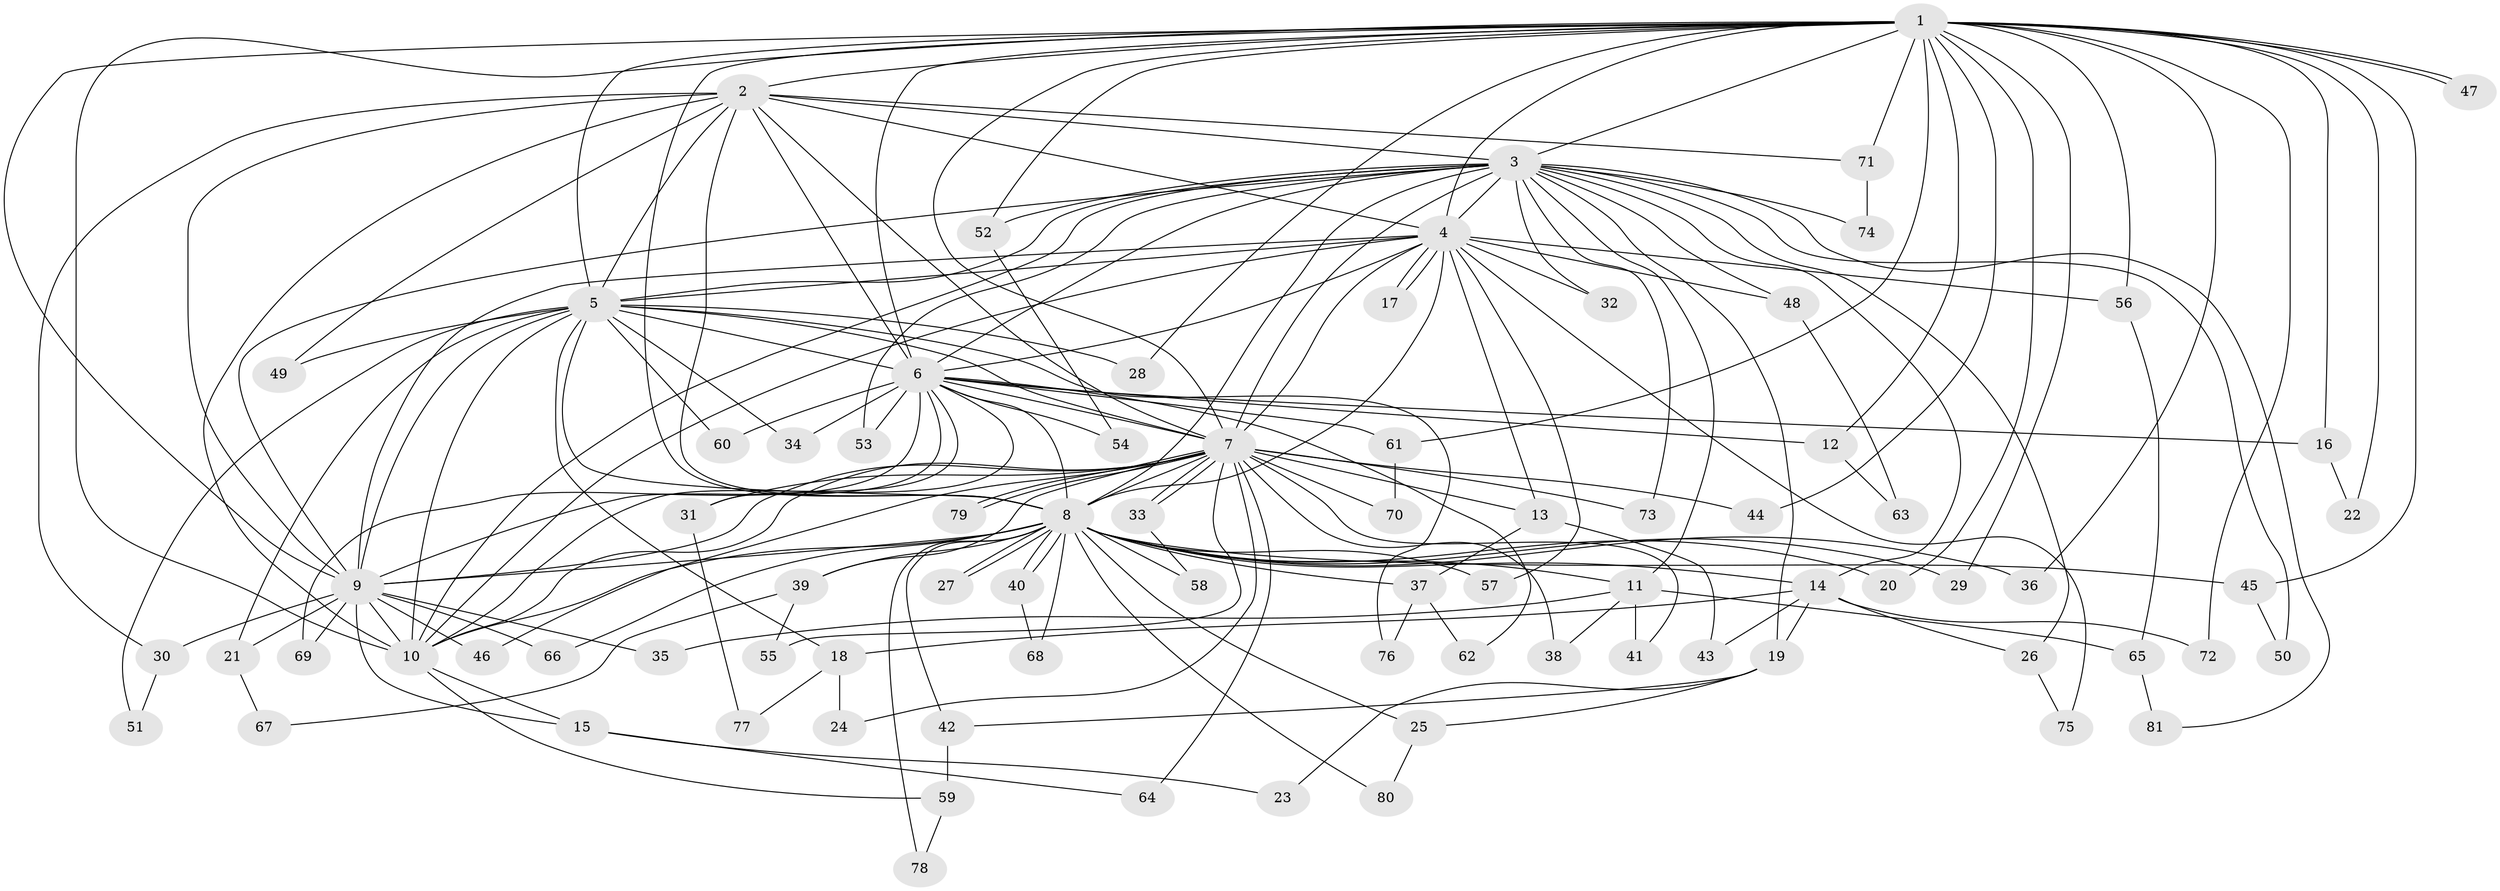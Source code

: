 // coarse degree distribution, {12: 0.09090909090909091, 6: 0.030303030303030304, 2: 0.21212121212121213, 11: 0.030303030303030304, 17: 0.06060606060606061, 1: 0.15151515151515152, 3: 0.15151515151515152, 4: 0.15151515151515152, 19: 0.030303030303030304, 9: 0.030303030303030304, 14: 0.030303030303030304, 5: 0.030303030303030304}
// Generated by graph-tools (version 1.1) at 2025/36/03/04/25 23:36:15]
// undirected, 81 vertices, 187 edges
graph export_dot {
  node [color=gray90,style=filled];
  1;
  2;
  3;
  4;
  5;
  6;
  7;
  8;
  9;
  10;
  11;
  12;
  13;
  14;
  15;
  16;
  17;
  18;
  19;
  20;
  21;
  22;
  23;
  24;
  25;
  26;
  27;
  28;
  29;
  30;
  31;
  32;
  33;
  34;
  35;
  36;
  37;
  38;
  39;
  40;
  41;
  42;
  43;
  44;
  45;
  46;
  47;
  48;
  49;
  50;
  51;
  52;
  53;
  54;
  55;
  56;
  57;
  58;
  59;
  60;
  61;
  62;
  63;
  64;
  65;
  66;
  67;
  68;
  69;
  70;
  71;
  72;
  73;
  74;
  75;
  76;
  77;
  78;
  79;
  80;
  81;
  1 -- 2;
  1 -- 3;
  1 -- 4;
  1 -- 5;
  1 -- 6;
  1 -- 7;
  1 -- 8;
  1 -- 9;
  1 -- 10;
  1 -- 12;
  1 -- 16;
  1 -- 20;
  1 -- 22;
  1 -- 28;
  1 -- 29;
  1 -- 36;
  1 -- 44;
  1 -- 45;
  1 -- 47;
  1 -- 47;
  1 -- 52;
  1 -- 56;
  1 -- 61;
  1 -- 71;
  1 -- 72;
  2 -- 3;
  2 -- 4;
  2 -- 5;
  2 -- 6;
  2 -- 7;
  2 -- 8;
  2 -- 9;
  2 -- 10;
  2 -- 30;
  2 -- 49;
  2 -- 71;
  3 -- 4;
  3 -- 5;
  3 -- 6;
  3 -- 7;
  3 -- 8;
  3 -- 9;
  3 -- 10;
  3 -- 11;
  3 -- 14;
  3 -- 19;
  3 -- 26;
  3 -- 32;
  3 -- 48;
  3 -- 50;
  3 -- 52;
  3 -- 53;
  3 -- 73;
  3 -- 74;
  3 -- 81;
  4 -- 5;
  4 -- 6;
  4 -- 7;
  4 -- 8;
  4 -- 9;
  4 -- 10;
  4 -- 13;
  4 -- 17;
  4 -- 17;
  4 -- 32;
  4 -- 48;
  4 -- 56;
  4 -- 57;
  4 -- 75;
  5 -- 6;
  5 -- 7;
  5 -- 8;
  5 -- 9;
  5 -- 10;
  5 -- 18;
  5 -- 21;
  5 -- 28;
  5 -- 34;
  5 -- 49;
  5 -- 51;
  5 -- 60;
  5 -- 76;
  6 -- 7;
  6 -- 8;
  6 -- 9;
  6 -- 10;
  6 -- 12;
  6 -- 16;
  6 -- 31;
  6 -- 34;
  6 -- 53;
  6 -- 54;
  6 -- 60;
  6 -- 61;
  6 -- 62;
  6 -- 69;
  7 -- 8;
  7 -- 9;
  7 -- 10;
  7 -- 13;
  7 -- 24;
  7 -- 31;
  7 -- 33;
  7 -- 33;
  7 -- 38;
  7 -- 39;
  7 -- 41;
  7 -- 44;
  7 -- 46;
  7 -- 55;
  7 -- 64;
  7 -- 70;
  7 -- 73;
  7 -- 79;
  7 -- 79;
  8 -- 9;
  8 -- 10;
  8 -- 11;
  8 -- 14;
  8 -- 20;
  8 -- 25;
  8 -- 27;
  8 -- 27;
  8 -- 29;
  8 -- 36;
  8 -- 37;
  8 -- 39;
  8 -- 40;
  8 -- 40;
  8 -- 42;
  8 -- 45;
  8 -- 57;
  8 -- 58;
  8 -- 66;
  8 -- 68;
  8 -- 78;
  8 -- 80;
  9 -- 10;
  9 -- 15;
  9 -- 21;
  9 -- 30;
  9 -- 35;
  9 -- 46;
  9 -- 66;
  9 -- 69;
  10 -- 15;
  10 -- 59;
  11 -- 35;
  11 -- 38;
  11 -- 41;
  11 -- 65;
  12 -- 63;
  13 -- 37;
  13 -- 43;
  14 -- 18;
  14 -- 19;
  14 -- 26;
  14 -- 43;
  14 -- 72;
  15 -- 23;
  15 -- 64;
  16 -- 22;
  18 -- 24;
  18 -- 77;
  19 -- 23;
  19 -- 25;
  19 -- 42;
  21 -- 67;
  25 -- 80;
  26 -- 75;
  30 -- 51;
  31 -- 77;
  33 -- 58;
  37 -- 62;
  37 -- 76;
  39 -- 55;
  39 -- 67;
  40 -- 68;
  42 -- 59;
  45 -- 50;
  48 -- 63;
  52 -- 54;
  56 -- 65;
  59 -- 78;
  61 -- 70;
  65 -- 81;
  71 -- 74;
}
